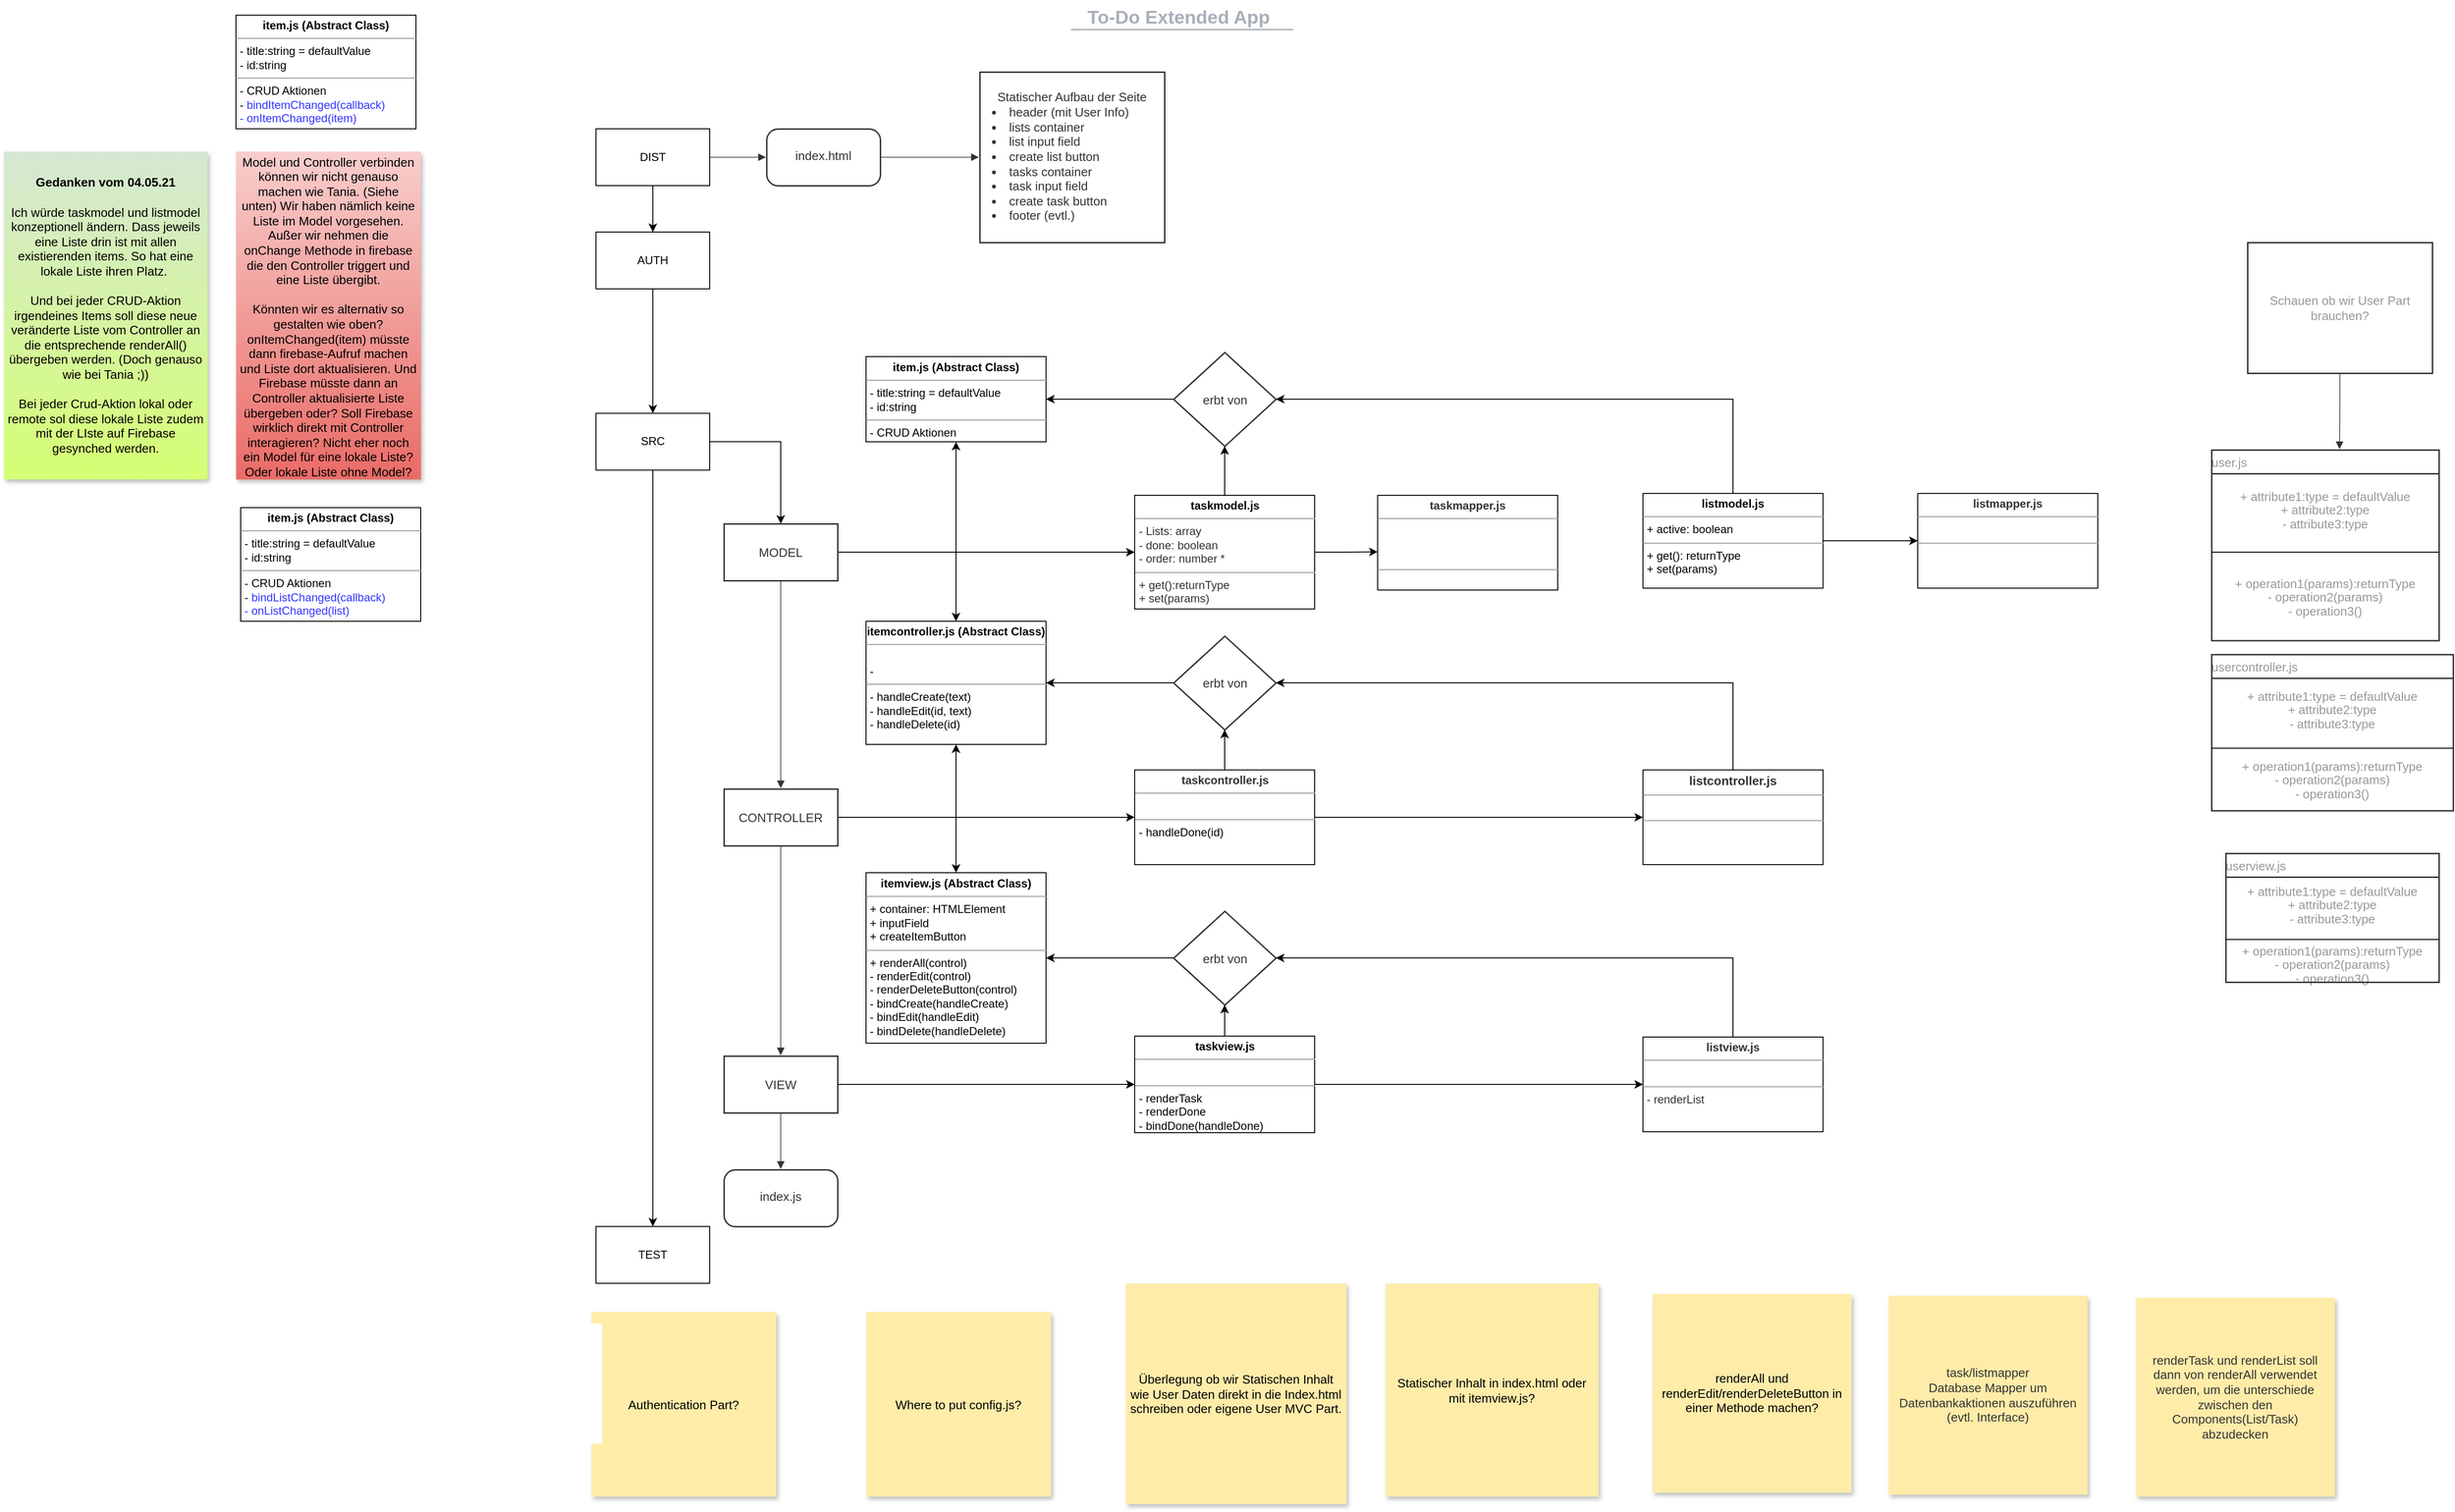 <mxfile version="14.6.9" type="github">
  <diagram id="eOCSV4TAboX4JURnP9C4" name="Seite-1">
    <mxGraphModel dx="1944" dy="1063" grid="1" gridSize="10" guides="1" tooltips="1" connect="1" arrows="1" fold="1" page="1" pageScale="1" pageWidth="827" pageHeight="1169" math="0" shadow="0">
      <root>
        <mxCell id="0" />
        <mxCell id="1" parent="0" />
        <mxCell id="hnSfwi1Ho9SDqRFrZ4Va-5" value="" style="group;dropTarget=0;" parent="1" vertex="1">
          <mxGeometry x="340" y="15" width="640" height="45" as="geometry" />
        </mxCell>
        <UserObject label="To-Do Extended App" lucidchartObjectId="U7PNEHNEvIEY" id="hnSfwi1Ho9SDqRFrZ4Va-6">
          <mxCell style="points=[[0.688,0.967,0]];html=1;overflow=block;blockSpacing=1;whiteSpace=wrap;;whiteSpace=wrap;fontSize=19.7;fontColor=#a9afb8;fontStyle=1;align=center;spacingLeft=7;spacingRight=7;spacingTop=2;spacing=3;strokeOpacity=0;fillOpacity=0;rounded=1;absoluteArcSize=1;arcSize=12;fillColor=#ffffff;strokeWidth=1.5;" parent="hnSfwi1Ho9SDqRFrZ4Va-5" vertex="1">
            <mxGeometry width="640" height="31" as="geometry" />
          </mxCell>
        </UserObject>
        <UserObject label="" placeholders="1" lucidchartObjectId="U7PNwYMRwzRe" id="hnSfwi1Ho9SDqRFrZ4Va-7">
          <mxCell style="html=1;overflow=block;blockSpacing=1;whiteSpace=wrap;;whiteSpace=wrap;fontSize=11.5;fontColor=#a9afb8;align=center;spacingLeft=7;spacingRight=7;spacingTop=2;spacing=3;strokeOpacity=0;fillOpacity=0;rounded=1;absoluteArcSize=1;arcSize=12;fillColor=#ffffff;strokeWidth=1.5;" parent="hnSfwi1Ho9SDqRFrZ4Va-5" vertex="1">
            <mxGeometry y="31" width="640" height="14" as="geometry" />
          </mxCell>
        </UserObject>
        <UserObject label="" lucidchartObjectId="U7PNrnxMDtur" id="hnSfwi1Ho9SDqRFrZ4Va-8">
          <mxCell style="html=1;jettySize=18;whiteSpace=wrap;fontSize=13;fontFamily=Helvetica;strokeColor=#a9afb8;strokeOpacity=100;strokeWidth=1.5;rounded=0;startArrow=none;;endArrow=none;;entryX=0.688;entryY=0.967;entryPerimeter=0;" parent="hnSfwi1Ho9SDqRFrZ4Va-5" target="hnSfwi1Ho9SDqRFrZ4Va-6" edge="1">
            <mxGeometry width="100" height="100" relative="1" as="geometry">
              <Array as="points" />
              <mxPoint x="206" y="30" as="sourcePoint" />
            </mxGeometry>
          </mxCell>
        </UserObject>
        <mxCell id="fGt8f_qGY14LkmYrRQs4-35" style="edgeStyle=orthogonalEdgeStyle;rounded=0;sketch=0;orthogonalLoop=1;jettySize=auto;html=1;shadow=0;entryX=0;entryY=0.5;entryDx=0;entryDy=0;" parent="1" source="hnSfwi1Ho9SDqRFrZ4Va-10" target="fGt8f_qGY14LkmYrRQs4-40" edge="1">
          <mxGeometry relative="1" as="geometry">
            <mxPoint x="596" y="597" as="targetPoint" />
          </mxGeometry>
        </mxCell>
        <UserObject label="MODEL" lucidchartObjectId="c~ftY6l.iCiz" id="hnSfwi1Ho9SDqRFrZ4Va-10">
          <mxCell style="html=1;overflow=block;blockSpacing=1;whiteSpace=wrap;;whiteSpace=wrap;fontSize=13;fontColor=#333333;align=center;spacing=3.8;strokeColor=#333333;strokeOpacity=100;fillOpacity=100;fillColor=#ffffff;strokeWidth=1.5;" parent="1" vertex="1">
            <mxGeometry x="180" y="567" width="120" height="60" as="geometry" />
          </mxCell>
        </UserObject>
        <UserObject label="" lucidchartObjectId="Z~ftl3bWn_XZ" id="hnSfwi1Ho9SDqRFrZ4Va-12">
          <mxCell style="html=1;jettySize=18;whiteSpace=wrap;fontSize=13;strokeColor=#333333;strokeOpacity=100;strokeWidth=0.8;rounded=1;arcSize=24;edgeStyle=orthogonalEdgeStyle;startArrow=none;;endArrow=block;endFill=1;;exitX=0.5;exitY=1.013;exitPerimeter=0;entryX=0.5;entryY=-0.012;entryPerimeter=0;" parent="1" source="hnSfwi1Ho9SDqRFrZ4Va-10" target="hnSfwi1Ho9SDqRFrZ4Va-13" edge="1">
            <mxGeometry width="100" height="100" relative="1" as="geometry">
              <Array as="points" />
            </mxGeometry>
          </mxCell>
        </UserObject>
        <mxCell id="fGt8f_qGY14LkmYrRQs4-16" style="edgeStyle=orthogonalEdgeStyle;rounded=0;sketch=0;orthogonalLoop=1;jettySize=auto;html=1;exitX=1;exitY=0.5;exitDx=0;exitDy=0;shadow=0;entryX=0;entryY=0.5;entryDx=0;entryDy=0;" parent="1" source="hnSfwi1Ho9SDqRFrZ4Va-13" target="wDRCrtRSsD-gu7L2LAHD-1" edge="1">
          <mxGeometry relative="1" as="geometry">
            <mxPoint x="600" y="869" as="targetPoint" />
            <Array as="points" />
          </mxGeometry>
        </mxCell>
        <UserObject label="CONTROLLER" lucidchartObjectId="2~ft0K8MMD~K" id="hnSfwi1Ho9SDqRFrZ4Va-13">
          <mxCell style="html=1;overflow=block;blockSpacing=1;whiteSpace=wrap;;whiteSpace=wrap;fontSize=13;fontColor=#333333;align=center;spacing=3.8;strokeColor=#333333;strokeOpacity=100;fillOpacity=100;fillColor=#ffffff;strokeWidth=1.5;" parent="1" vertex="1">
            <mxGeometry x="180" y="846.96" width="120" height="60" as="geometry" />
          </mxCell>
        </UserObject>
        <UserObject label="" lucidchartObjectId="8~ftyOhcbgiU" id="hnSfwi1Ho9SDqRFrZ4Va-14">
          <mxCell style="html=1;jettySize=18;whiteSpace=wrap;fontSize=13;strokeColor=#333333;strokeOpacity=100;strokeWidth=0.8;rounded=1;arcSize=24;edgeStyle=orthogonalEdgeStyle;startArrow=none;;endArrow=block;endFill=1;;exitX=0.5;exitY=1.013;exitPerimeter=0;entryX=0.5;entryY=-0.012;entryPerimeter=0;" parent="1" source="hnSfwi1Ho9SDqRFrZ4Va-13" target="hnSfwi1Ho9SDqRFrZ4Va-15" edge="1">
            <mxGeometry width="100" height="100" relative="1" as="geometry">
              <Array as="points" />
            </mxGeometry>
          </mxCell>
        </UserObject>
        <mxCell id="fGt8f_qGY14LkmYrRQs4-25" style="edgeStyle=orthogonalEdgeStyle;rounded=0;sketch=0;orthogonalLoop=1;jettySize=auto;html=1;shadow=0;" parent="1" source="hnSfwi1Ho9SDqRFrZ4Va-15" target="fGt8f_qGY14LkmYrRQs4-14" edge="1">
          <mxGeometry relative="1" as="geometry" />
        </mxCell>
        <UserObject label="VIEW" lucidchartObjectId="_~ftyiLubZ3a" id="hnSfwi1Ho9SDqRFrZ4Va-15">
          <mxCell style="html=1;overflow=block;blockSpacing=1;whiteSpace=wrap;;whiteSpace=wrap;fontSize=13;fontColor=#333333;align=center;spacing=3.8;strokeColor=#333333;strokeOpacity=100;fillOpacity=100;fillColor=#ffffff;strokeWidth=1.5;" parent="1" vertex="1">
            <mxGeometry x="180" y="1129" width="120" height="60" as="geometry" />
          </mxCell>
        </UserObject>
        <mxCell id="hnSfwi1Ho9SDqRFrZ4Va-25" value="&lt;div style=&quot;display: flex; justify-content: center; text-align: center; align-items: baseline; font-size: 0; line-height: 1.25;margin-top: -2px;&quot;&gt;&lt;span&gt;&lt;span style=&quot;font-size:13px;color:#333333;&quot;&gt;index.js&lt;/span&gt;&lt;/span&gt;&lt;/div&gt;" style="rounded=1;arcSize=20;whiteSpace=wrap;overflow=block;blockSpacing=1;html=1;fontSize=13;spacing=0;strokeColor=#333333;strokeOpacity=100;fillOpacity=100;fillColor=#ffffff;strokeWidth=1.5;" parent="1" vertex="1">
          <mxGeometry x="180" y="1249" width="120" height="60" as="geometry" />
        </mxCell>
        <UserObject label="" lucidchartObjectId="K2RtI70EVKOM" id="hnSfwi1Ho9SDqRFrZ4Va-26">
          <mxCell style="html=1;jettySize=18;whiteSpace=wrap;fontSize=13;strokeColor=#333333;strokeOpacity=100;strokeWidth=0.8;rounded=1;arcSize=24;edgeStyle=orthogonalEdgeStyle;startArrow=block;startFill=1;;endArrow=none;;exitX=0.5;exitY=-0.012;exitPerimeter=0;entryX=0.5;entryY=1.013;entryPerimeter=0;" parent="1" source="hnSfwi1Ho9SDqRFrZ4Va-25" target="hnSfwi1Ho9SDqRFrZ4Va-15" edge="1">
            <mxGeometry width="100" height="100" relative="1" as="geometry">
              <Array as="points" />
            </mxGeometry>
          </mxCell>
        </UserObject>
        <mxCell id="hnSfwi1Ho9SDqRFrZ4Va-32" value="user.js" style="html=1;overflow=block;blockSpacing=1;whiteSpace=wrap;swimlane;childLayout=stackLayout;horizontal=1;horizontalStack=0;resizeParent=1;resizeParentMax=0;resizeLast=0;collapsible=0;fontStyle=0;marginBottom=0;swimlaneFillColor=#ffffff;startSize=25;whiteSpace=wrap;fontSize=13;fontColor=#333333;align=center;whiteSpace=wrap;align=left;spacing=0;strokeColor=#333333;strokeOpacity=100;fillOpacity=100;fillColor=#ffffff;strokeWidth=1.5;shadow=0;sketch=0;textOpacity=50;" parent="1" vertex="1">
          <mxGeometry x="1750" y="489" width="240" height="201.25" as="geometry" />
        </mxCell>
        <mxCell id="hnSfwi1Ho9SDqRFrZ4Va-33" value="&lt;div style=&quot;display: flex; justify-content: center; text-align: center; align-items: baseline; font-size: 0; line-height: 1.25;margin-top: -2px;&quot;&gt;&lt;span&gt;&lt;span style=&quot;font-size:13px;color:#333333;&quot;&gt;+ attribute1:type = defaultValue&#xa;&lt;/span&gt;&lt;/span&gt;&lt;/div&gt;&lt;div style=&quot;display: flex; justify-content: center; text-align: center; align-items: baseline; font-size: 0; line-height: 1.25;margin-top: -2px;&quot;&gt;&lt;span&gt;&lt;span style=&quot;font-size:13px;color:#333333;&quot;&gt;+ attribute2:type&#xa;&lt;/span&gt;&lt;/span&gt;&lt;/div&gt;&lt;div style=&quot;display: flex; justify-content: center; text-align: center; align-items: baseline; font-size: 0; line-height: 1.25;margin-top: -2px;&quot;&gt;&lt;span&gt;&lt;span style=&quot;font-size:13px;color:#333333;&quot;&gt;- attribute3:type&lt;/span&gt;&lt;/span&gt;&lt;/div&gt;" style="part=1;html=1;whiteSpace=wrap;resizeHeight=0;strokeColor=none;fillColor=none;align=left;verticalAlign=middle;spacingLeft=4;spacingRight=4;overflow=hidden;rotatable=0;points=[[0,0.5],[1,0.5]];portConstraint=eastwest;swimlaneFillColor=#ffffff;strokeOpacity=100;fillOpacity=100;whiteSpace=wrap;fontSize=13;fontColor=#333333;align=center;shadow=0;sketch=0;textOpacity=50;" parent="hnSfwi1Ho9SDqRFrZ4Va-32" vertex="1">
          <mxGeometry y="25" width="240" height="79" as="geometry" />
        </mxCell>
        <mxCell id="hnSfwi1Ho9SDqRFrZ4Va-34" value="" style="line;strokeWidth=1;fillColor=none;align=left;verticalAlign=middle;spacingTop=-1;spacingLeft=3;spacingRight=3;rotatable=0;labelPosition=right;points=[];portConstraint=eastwest;fillOpacity=100;strokeOpacity=100;shadow=0;sketch=0;textOpacity=50;" parent="hnSfwi1Ho9SDqRFrZ4Va-32" vertex="1">
          <mxGeometry y="104" width="240" height="8" as="geometry" />
        </mxCell>
        <mxCell id="hnSfwi1Ho9SDqRFrZ4Va-35" value="&lt;div style=&quot;display: flex; justify-content: center; text-align: center; align-items: baseline; font-size: 0; line-height: 1.25;margin-top: -2px;&quot;&gt;&lt;span&gt;&lt;span style=&quot;font-size:13px;color:#333333;&quot;&gt;+ operation1(params):returnType&#xa;&lt;/span&gt;&lt;/span&gt;&lt;/div&gt;&lt;div style=&quot;display: flex; justify-content: center; text-align: center; align-items: baseline; font-size: 0; line-height: 1.25;margin-top: -2px;&quot;&gt;&lt;span&gt;&lt;span style=&quot;font-size:13px;color:#333333;&quot;&gt;- operation2(params)&#xa;&lt;/span&gt;&lt;/span&gt;&lt;/div&gt;&lt;div style=&quot;display: flex; justify-content: center; text-align: center; align-items: baseline; font-size: 0; line-height: 1.25;margin-top: -2px;&quot;&gt;&lt;span&gt;&lt;span style=&quot;font-size:13px;color:#333333;&quot;&gt;- operation3()&lt;/span&gt;&lt;/span&gt;&lt;/div&gt;" style="part=1;html=1;whiteSpace=wrap;resizeHeight=0;strokeColor=none;fillColor=none;align=left;verticalAlign=middle;spacingLeft=4;spacingRight=4;overflow=hidden;rotatable=0;points=[[0,0.5],[1,0.5]];portConstraint=eastwest;swimlaneFillColor=#ffffff;strokeOpacity=100;fillOpacity=100;whiteSpace=wrap;overflow=block;blockSpacing=1;html=1;fontSize=13;shadow=0;sketch=0;textOpacity=50;" parent="hnSfwi1Ho9SDqRFrZ4Va-32" vertex="1">
          <mxGeometry y="112" width="240" height="89.25" as="geometry" />
        </mxCell>
        <mxCell id="c57WbjZJF1XwjpGA7Uo2-19" style="edgeStyle=orthogonalEdgeStyle;rounded=0;orthogonalLoop=1;jettySize=auto;html=1;exitX=0;exitY=0.5;exitDx=0;exitDy=0;entryX=1;entryY=0.5;entryDx=0;entryDy=0;" parent="1" source="hnSfwi1Ho9SDqRFrZ4Va-40" target="c57WbjZJF1XwjpGA7Uo2-17" edge="1">
          <mxGeometry relative="1" as="geometry" />
        </mxCell>
        <UserObject label="erbt von" lucidchartObjectId="s5lulmFAvcZQ" id="hnSfwi1Ho9SDqRFrZ4Va-40">
          <mxCell style="html=1;overflow=block;blockSpacing=1;whiteSpace=wrap;shape=rhombus;whiteSpace=wrap;fontSize=13;fontColor=#333333;align=center;spacing=3.8;strokeColor=#333333;strokeOpacity=100;fillOpacity=100;fillColor=#ffffff;strokeWidth=1.5;" parent="1" vertex="1">
            <mxGeometry x="654.5" y="386" width="108" height="99" as="geometry" />
          </mxCell>
        </UserObject>
        <mxCell id="hnSfwi1Ho9SDqRFrZ4Va-51" value="userview.js" style="html=1;overflow=block;blockSpacing=1;whiteSpace=wrap;swimlane;childLayout=stackLayout;horizontal=1;horizontalStack=0;resizeParent=1;resizeParentMax=0;resizeLast=0;collapsible=0;fontStyle=0;marginBottom=0;swimlaneFillColor=#ffffff;startSize=25;whiteSpace=wrap;fontSize=13;fontColor=#333333;align=center;whiteSpace=wrap;align=left;spacing=0;strokeColor=#333333;strokeOpacity=100;fillOpacity=100;fillColor=#ffffff;strokeWidth=1.5;shadow=0;sketch=0;textOpacity=50;" parent="1" vertex="1">
          <mxGeometry x="1765" y="915" width="225" height="136" as="geometry" />
        </mxCell>
        <mxCell id="hnSfwi1Ho9SDqRFrZ4Va-52" value="&lt;div style=&quot;display: flex; justify-content: center; text-align: center; align-items: baseline; font-size: 0; line-height: 1.25;margin-top: -2px;&quot;&gt;&lt;span&gt;&lt;span style=&quot;font-size:13px;color:#333333;&quot;&gt;+ attribute1:type = defaultValue&#xa;&lt;/span&gt;&lt;/span&gt;&lt;/div&gt;&lt;div style=&quot;display: flex; justify-content: center; text-align: center; align-items: baseline; font-size: 0; line-height: 1.25;margin-top: -2px;&quot;&gt;&lt;span&gt;&lt;span style=&quot;font-size:13px;color:#333333;&quot;&gt;+ attribute2:type&#xa;&lt;/span&gt;&lt;/span&gt;&lt;/div&gt;&lt;div style=&quot;display: flex; justify-content: center; text-align: center; align-items: baseline; font-size: 0; line-height: 1.25;margin-top: -2px;&quot;&gt;&lt;span&gt;&lt;span style=&quot;font-size:13px;color:#333333;&quot;&gt;- attribute3:type&lt;/span&gt;&lt;/span&gt;&lt;/div&gt;" style="part=1;html=1;whiteSpace=wrap;resizeHeight=0;strokeColor=none;fillColor=none;align=left;verticalAlign=middle;spacingLeft=4;spacingRight=4;overflow=hidden;rotatable=0;points=[[0,0.5],[1,0.5]];portConstraint=eastwest;swimlaneFillColor=#ffffff;strokeOpacity=100;fillOpacity=100;whiteSpace=wrap;fontSize=13;fontColor=#333333;align=center;shadow=0;sketch=0;textOpacity=50;" parent="hnSfwi1Ho9SDqRFrZ4Va-51" vertex="1">
          <mxGeometry y="25" width="225" height="62" as="geometry" />
        </mxCell>
        <mxCell id="hnSfwi1Ho9SDqRFrZ4Va-53" value="" style="line;strokeWidth=1;fillColor=none;align=left;verticalAlign=middle;spacingTop=-1;spacingLeft=3;spacingRight=3;rotatable=0;labelPosition=right;points=[];portConstraint=eastwest;fillOpacity=100;strokeOpacity=100;shadow=0;sketch=0;textOpacity=50;" parent="hnSfwi1Ho9SDqRFrZ4Va-51" vertex="1">
          <mxGeometry y="87" width="225" height="8" as="geometry" />
        </mxCell>
        <mxCell id="hnSfwi1Ho9SDqRFrZ4Va-54" value="&lt;div style=&quot;display: flex; justify-content: center; text-align: center; align-items: baseline; font-size: 0; line-height: 1.25;margin-top: -2px;&quot;&gt;&lt;span&gt;&lt;span style=&quot;font-size:13px;color:#333333;&quot;&gt;+ operation1(params):returnType&#xa;&lt;/span&gt;&lt;/span&gt;&lt;/div&gt;&lt;div style=&quot;display: flex; justify-content: center; text-align: center; align-items: baseline; font-size: 0; line-height: 1.25;margin-top: -2px;&quot;&gt;&lt;span&gt;&lt;span style=&quot;font-size:13px;color:#333333;&quot;&gt;- operation2(params)&#xa;&lt;/span&gt;&lt;/span&gt;&lt;/div&gt;&lt;div style=&quot;display: flex; justify-content: center; text-align: center; align-items: baseline; font-size: 0; line-height: 1.25;margin-top: -2px;&quot;&gt;&lt;span&gt;&lt;span style=&quot;font-size:13px;color:#333333;&quot;&gt;- operation3()&lt;/span&gt;&lt;/span&gt;&lt;/div&gt;" style="part=1;html=1;whiteSpace=wrap;resizeHeight=0;strokeColor=none;fillColor=none;align=left;verticalAlign=middle;spacingLeft=4;spacingRight=4;overflow=hidden;rotatable=0;points=[[0,0.5],[1,0.5]];portConstraint=eastwest;swimlaneFillColor=#ffffff;strokeOpacity=100;fillOpacity=100;whiteSpace=wrap;overflow=block;blockSpacing=1;html=1;fontSize=13;shadow=0;sketch=0;textOpacity=50;" parent="hnSfwi1Ho9SDqRFrZ4Va-51" vertex="1">
          <mxGeometry y="95" width="225" height="41" as="geometry" />
        </mxCell>
        <UserObject label="Authentication Part?" lucidchartObjectId="DZRtS0Nv-I5Q" id="hnSfwi1Ho9SDqRFrZ4Va-55">
          <mxCell style="html=1;overflow=block;blockSpacing=1;whiteSpace=wrap;shadow=1;whiteSpace=wrap;fontSize=13;spacing=3.8;strokeColor=none;fillColor=#FFECA9;strokeWidth=0;" parent="1" vertex="1">
            <mxGeometry x="40" y="1399" width="195" height="195" as="geometry" />
          </mxCell>
        </UserObject>
        <UserObject label="Where to put config.js?" lucidchartObjectId="-0jusw2t4aRP" id="hnSfwi1Ho9SDqRFrZ4Va-56">
          <mxCell style="html=1;overflow=block;blockSpacing=1;whiteSpace=wrap;shadow=1;whiteSpace=wrap;fontSize=13;spacing=3.8;strokeColor=none;fillColor=#FFECA9;strokeWidth=0;" parent="1" vertex="1">
            <mxGeometry x="330" y="1399" width="195" height="195" as="geometry" />
          </mxCell>
        </UserObject>
        <mxCell id="hnSfwi1Ho9SDqRFrZ4Va-65" value="usercontroller.js" style="html=1;overflow=block;blockSpacing=1;whiteSpace=wrap;swimlane;childLayout=stackLayout;horizontal=1;horizontalStack=0;resizeParent=1;resizeParentMax=0;resizeLast=0;collapsible=0;fontStyle=0;marginBottom=0;swimlaneFillColor=#ffffff;startSize=25;whiteSpace=wrap;fontSize=13;fontColor=#333333;align=center;whiteSpace=wrap;align=left;spacing=0;strokeColor=#333333;strokeOpacity=100;fillOpacity=100;fillColor=#ffffff;strokeWidth=1.5;shadow=0;sketch=0;textOpacity=50;" parent="1" vertex="1">
          <mxGeometry x="1750" y="705" width="255" height="164.923" as="geometry" />
        </mxCell>
        <mxCell id="hnSfwi1Ho9SDqRFrZ4Va-66" value="&lt;div style=&quot;display: flex; justify-content: center; text-align: center; align-items: baseline; font-size: 0; line-height: 1.25;margin-top: -2px;&quot;&gt;&lt;span&gt;&lt;span style=&quot;font-size:13px;color:#333333;&quot;&gt;+ attribute1:type = defaultValue&#xa;&lt;/span&gt;&lt;/span&gt;&lt;/div&gt;&lt;div style=&quot;display: flex; justify-content: center; text-align: center; align-items: baseline; font-size: 0; line-height: 1.25;margin-top: -2px;&quot;&gt;&lt;span&gt;&lt;span style=&quot;font-size:13px;color:#333333;&quot;&gt;+ attribute2:type&#xa;&lt;/span&gt;&lt;/span&gt;&lt;/div&gt;&lt;div style=&quot;display: flex; justify-content: center; text-align: center; align-items: baseline; font-size: 0; line-height: 1.25;margin-top: -2px;&quot;&gt;&lt;span&gt;&lt;span style=&quot;font-size:13px;color:#333333;&quot;&gt;- attribute3:type&lt;/span&gt;&lt;/span&gt;&lt;/div&gt;" style="part=1;html=1;whiteSpace=wrap;resizeHeight=0;strokeColor=none;fillColor=none;align=left;verticalAlign=middle;spacingLeft=4;spacingRight=4;overflow=hidden;rotatable=0;points=[[0,0.5],[1,0.5]];portConstraint=eastwest;swimlaneFillColor=#ffffff;strokeOpacity=100;fillOpacity=100;whiteSpace=wrap;fontSize=13;fontColor=#333333;align=center;shadow=0;sketch=0;textOpacity=50;" parent="hnSfwi1Ho9SDqRFrZ4Va-65" vertex="1">
          <mxGeometry y="25" width="255" height="70" as="geometry" />
        </mxCell>
        <mxCell id="hnSfwi1Ho9SDqRFrZ4Va-67" value="" style="line;strokeWidth=1;fillColor=none;align=left;verticalAlign=middle;spacingTop=-1;spacingLeft=3;spacingRight=3;rotatable=0;labelPosition=right;points=[];portConstraint=eastwest;fillOpacity=100;strokeOpacity=100;shadow=0;sketch=0;textOpacity=50;" parent="hnSfwi1Ho9SDqRFrZ4Va-65" vertex="1">
          <mxGeometry y="95" width="255" height="8" as="geometry" />
        </mxCell>
        <mxCell id="hnSfwi1Ho9SDqRFrZ4Va-68" value="&lt;div style=&quot;display: flex; justify-content: center; text-align: center; align-items: baseline; font-size: 0; line-height: 1.25;margin-top: -2px;&quot;&gt;&lt;span&gt;&lt;span style=&quot;font-size:13px;color:#333333;&quot;&gt;+ operation1(params):returnType&#xa;&lt;/span&gt;&lt;/span&gt;&lt;/div&gt;&lt;div style=&quot;display: flex; justify-content: center; text-align: center; align-items: baseline; font-size: 0; line-height: 1.25;margin-top: -2px;&quot;&gt;&lt;span&gt;&lt;span style=&quot;font-size:13px;color:#333333;&quot;&gt;- operation2(params)&#xa;&lt;/span&gt;&lt;/span&gt;&lt;/div&gt;&lt;div style=&quot;display: flex; justify-content: center; text-align: center; align-items: baseline; font-size: 0; line-height: 1.25;margin-top: -2px;&quot;&gt;&lt;span&gt;&lt;span style=&quot;font-size:13px;color:#333333;&quot;&gt;- operation3()&lt;/span&gt;&lt;/span&gt;&lt;/div&gt;" style="part=1;html=1;whiteSpace=wrap;resizeHeight=0;strokeColor=none;fillColor=none;align=left;verticalAlign=middle;spacingLeft=4;spacingRight=4;overflow=hidden;rotatable=0;points=[[0,0.5],[1,0.5]];portConstraint=eastwest;swimlaneFillColor=#ffffff;strokeOpacity=100;fillOpacity=100;whiteSpace=wrap;overflow=block;blockSpacing=1;html=1;fontSize=13;shadow=0;sketch=0;textOpacity=50;" parent="hnSfwi1Ho9SDqRFrZ4Va-65" vertex="1">
          <mxGeometry y="103" width="255" height="61.923" as="geometry" />
        </mxCell>
        <UserObject label="Schauen ob wir User Part brauchen?" lucidchartObjectId="F1mupC6SSIpY" id="hnSfwi1Ho9SDqRFrZ4Va-77">
          <mxCell style="html=1;overflow=block;blockSpacing=1;whiteSpace=wrap;;whiteSpace=wrap;fontSize=13;fontColor=#333333;align=center;spacing=3.8;strokeColor=#333333;strokeOpacity=100;fillOpacity=100;fillColor=#ffffff;strokeWidth=1.5;shadow=0;sketch=0;textOpacity=50;" parent="1" vertex="1">
            <mxGeometry x="1788" y="270" width="195" height="138" as="geometry" />
          </mxCell>
        </UserObject>
        <UserObject label="" lucidchartObjectId="X1mubesnK8zv" id="hnSfwi1Ho9SDqRFrZ4Va-78">
          <mxCell style="html=1;jettySize=18;whiteSpace=wrap;fontSize=13;strokeColor=#333333;strokeOpacity=100;strokeWidth=0.8;rounded=1;arcSize=24;edgeStyle=orthogonalEdgeStyle;startArrow=none;;endArrow=block;endFill=1;;exitX=0.5;exitY=1.005;exitPerimeter=0;entryX=0.563;entryY=-0.004;entryPerimeter=0;fillOpacity=100;shadow=0;sketch=0;textOpacity=50;" parent="1" source="hnSfwi1Ho9SDqRFrZ4Va-77" target="hnSfwi1Ho9SDqRFrZ4Va-32" edge="1">
            <mxGeometry width="100" height="100" relative="1" as="geometry">
              <Array as="points" />
            </mxGeometry>
          </mxCell>
        </UserObject>
        <UserObject label="Überlegung ob wir Statischen Inhalt wie User Daten direkt in die Index.html schreiben oder eigene User MVC Part." lucidchartObjectId="y2muuLLlZN~S" id="hnSfwi1Ho9SDqRFrZ4Va-79">
          <mxCell style="html=1;overflow=block;blockSpacing=1;whiteSpace=wrap;shadow=1;whiteSpace=wrap;fontSize=13;spacing=3.8;strokeColor=none;fillColor=#FFECA9;strokeWidth=0;" parent="1" vertex="1">
            <mxGeometry x="604" y="1369" width="233" height="233" as="geometry" />
          </mxCell>
        </UserObject>
        <UserObject label="Statischer Inhalt in index.html oder mit itemview.js?" lucidchartObjectId="C.nuCZqoHkrY" id="hnSfwi1Ho9SDqRFrZ4Va-84">
          <mxCell style="html=1;overflow=block;blockSpacing=1;whiteSpace=wrap;shadow=1;whiteSpace=wrap;fontSize=13;spacing=3.8;strokeColor=none;fillColor=#FFECA9;strokeWidth=0;" parent="1" vertex="1">
            <mxGeometry x="878" y="1369" width="225" height="225" as="geometry" />
          </mxCell>
        </UserObject>
        <mxCell id="hnSfwi1Ho9SDqRFrZ4Va-87" value="&lt;div style=&quot;display: flex; justify-content: center; text-align: center; align-items: baseline; font-size: 0; line-height: 1.25;margin-top: -2px;&quot;&gt;&lt;span&gt;&lt;span style=&quot;font-size:13px;color:#333333;&quot;&gt;index.html&lt;/span&gt;&lt;/span&gt;&lt;/div&gt;" style="rounded=1;arcSize=20;whiteSpace=wrap;overflow=block;blockSpacing=1;html=1;fontSize=13;spacing=0;strokeColor=#333333;strokeOpacity=100;fillOpacity=100;fillColor=#ffffff;strokeWidth=1.5;" parent="1" vertex="1">
          <mxGeometry x="225" y="150" width="120" height="60" as="geometry" />
        </mxCell>
        <UserObject label="" lucidchartObjectId="Kbou1G4ICNrE" id="hnSfwi1Ho9SDqRFrZ4Va-88">
          <mxCell style="html=1;jettySize=18;whiteSpace=wrap;fontSize=13;strokeColor=#333333;strokeOpacity=100;strokeWidth=0.8;rounded=1;arcSize=24;edgeStyle=orthogonalEdgeStyle;startArrow=block;startFill=1;;endArrow=none;;exitX=-0.006;exitY=0.5;exitPerimeter=0;" parent="1" source="hnSfwi1Ho9SDqRFrZ4Va-87" edge="1">
            <mxGeometry width="100" height="100" relative="1" as="geometry">
              <Array as="points" />
              <mxPoint x="160" y="180" as="targetPoint" />
            </mxGeometry>
          </mxCell>
        </UserObject>
        <UserObject label="&lt;div style=&quot;display: flex; justify-content: center; text-align: center; align-items: baseline; font-size: 0; line-height: 1.25;margin-top: -2px;&quot;&gt;&lt;span&gt;&lt;span style=&quot;font-size:13px;color:#333333;&quot;&gt;Statischer Aufbau der Seite&#xa;&lt;/span&gt;&lt;/span&gt;&lt;/div&gt;&lt;ul style=&quot;margin: 0px; padding-left: 10px;list-style-position: inside; list-style-type:disc&quot;&gt;&lt;li style=&quot;text-align:left;color:#333333;&quot;&gt;&lt;span style=&quot;margin-left: 0px;margin-top: -2px;&quot;&gt;&lt;span style=&quot;font-size:13px;color:#333333;&quot;&gt;header (mit User Info)&lt;/span&gt;&lt;/span&gt;&lt;/li&gt;&lt;li style=&quot;text-align:left;color:#333333;&quot;&gt;&lt;span style=&quot;margin-left: 0px;margin-top: -2px;&quot;&gt;&lt;span style=&quot;font-size:13px;color:#333333;&quot;&gt;lists container&lt;/span&gt;&lt;/span&gt;&lt;/li&gt;&lt;li style=&quot;text-align:left;color:#333333;&quot;&gt;&lt;span style=&quot;margin-left: 0px;margin-top: -2px;&quot;&gt;&lt;span style=&quot;font-size:13px;color:#333333;&quot;&gt;list input field&lt;/span&gt;&lt;/span&gt;&lt;/li&gt;&lt;li style=&quot;text-align:left;color:#333333;&quot;&gt;&lt;span style=&quot;margin-left: 0px;margin-top: -2px;&quot;&gt;&lt;span style=&quot;font-size:13px;color:#333333;&quot;&gt;create list button&lt;/span&gt;&lt;/span&gt;&lt;/li&gt;&lt;li style=&quot;text-align:left;color:#333333;&quot;&gt;&lt;span style=&quot;margin-left: 0px;margin-top: -2px;&quot;&gt;&lt;span style=&quot;font-size:13px;color:#333333;&quot;&gt;tasks container&lt;/span&gt;&lt;/span&gt;&lt;/li&gt;&lt;li style=&quot;text-align:left;color:#333333;&quot;&gt;&lt;span style=&quot;margin-left: 0px;margin-top: -2px;&quot;&gt;&lt;span style=&quot;font-size:13px;color:#333333;&quot;&gt;task input field&lt;/span&gt;&lt;/span&gt;&lt;/li&gt;&lt;li style=&quot;text-align:left;color:#333333;&quot;&gt;&lt;span style=&quot;margin-left: 0px;margin-top: -2px;&quot;&gt;&lt;span style=&quot;font-size:13px;color:#333333;&quot;&gt;create task button&lt;/span&gt;&lt;/span&gt;&lt;/li&gt;&lt;li style=&quot;text-align:left;color:#333333;&quot;&gt;&lt;span style=&quot;margin-left: 0px;margin-top: -2px;&quot;&gt;&lt;span style=&quot;font-size:13px;color:#333333;&quot;&gt;footer (evtl.)&lt;/span&gt;&lt;/span&gt;&lt;/li&gt;&lt;/ul&gt;" lucidchartObjectId="ncoul36mbPxT" id="hnSfwi1Ho9SDqRFrZ4Va-89">
          <mxCell style="html=1;overflow=block;blockSpacing=1;whiteSpace=wrap;;whiteSpace=wrap;fontSize=13;spacing=3.8;strokeColor=#333333;strokeOpacity=100;fillOpacity=100;fillColor=#ffffff;strokeWidth=1.5;" parent="1" vertex="1">
            <mxGeometry x="450" y="90" width="195" height="180" as="geometry" />
          </mxCell>
        </UserObject>
        <UserObject label="" lucidchartObjectId="~ioujaFyrzyg" id="hnSfwi1Ho9SDqRFrZ4Va-90">
          <mxCell style="html=1;jettySize=18;whiteSpace=wrap;fontSize=13;strokeColor=#333333;strokeOpacity=100;strokeWidth=0.8;rounded=1;arcSize=24;edgeStyle=orthogonalEdgeStyle;startArrow=none;;endArrow=block;endFill=1;;exitX=1.006;exitY=0.5;exitPerimeter=0;" parent="1" source="hnSfwi1Ho9SDqRFrZ4Va-87" edge="1">
            <mxGeometry width="100" height="100" relative="1" as="geometry">
              <Array as="points">
                <mxPoint x="449" y="180" />
              </Array>
              <mxPoint x="449" y="180" as="targetPoint" />
            </mxGeometry>
          </mxCell>
        </UserObject>
        <UserObject label="erbt von" lucidchartObjectId="akouGLOBMePN" id="hnSfwi1Ho9SDqRFrZ4Va-92">
          <mxCell style="html=1;overflow=block;blockSpacing=1;whiteSpace=wrap;shape=rhombus;whiteSpace=wrap;fontSize=13;fontColor=#333333;align=center;spacing=3.8;strokeColor=#333333;strokeOpacity=100;fillOpacity=100;fillColor=#ffffff;strokeWidth=1.5;" parent="1" vertex="1">
            <mxGeometry x="654.5" y="976" width="108" height="99" as="geometry" />
          </mxCell>
        </UserObject>
        <mxCell id="c57WbjZJF1XwjpGA7Uo2-1" value="DIST" style="rounded=0;whiteSpace=wrap;html=1;" parent="1" vertex="1">
          <mxGeometry x="45" y="150" width="120" height="60" as="geometry" />
        </mxCell>
        <mxCell id="c57WbjZJF1XwjpGA7Uo2-9" value="" style="edgeStyle=orthogonalEdgeStyle;rounded=0;orthogonalLoop=1;jettySize=auto;html=1;" parent="1" source="c57WbjZJF1XwjpGA7Uo2-3" target="c57WbjZJF1XwjpGA7Uo2-4" edge="1">
          <mxGeometry relative="1" as="geometry" />
        </mxCell>
        <mxCell id="c57WbjZJF1XwjpGA7Uo2-3" value="AUTH" style="rounded=0;whiteSpace=wrap;html=1;" parent="1" vertex="1">
          <mxGeometry x="45" y="259" width="120" height="60" as="geometry" />
        </mxCell>
        <mxCell id="c57WbjZJF1XwjpGA7Uo2-10" style="edgeStyle=orthogonalEdgeStyle;rounded=0;orthogonalLoop=1;jettySize=auto;html=1;entryX=0.5;entryY=0;entryDx=0;entryDy=0;" parent="1" source="c57WbjZJF1XwjpGA7Uo2-4" target="c57WbjZJF1XwjpGA7Uo2-5" edge="1">
          <mxGeometry relative="1" as="geometry" />
        </mxCell>
        <mxCell id="fGt8f_qGY14LkmYrRQs4-32" style="edgeStyle=orthogonalEdgeStyle;rounded=0;sketch=0;orthogonalLoop=1;jettySize=auto;html=1;entryX=0.5;entryY=0;entryDx=0;entryDy=0;shadow=0;" parent="1" source="c57WbjZJF1XwjpGA7Uo2-4" target="hnSfwi1Ho9SDqRFrZ4Va-10" edge="1">
          <mxGeometry relative="1" as="geometry" />
        </mxCell>
        <mxCell id="c57WbjZJF1XwjpGA7Uo2-4" value="SRC" style="rounded=0;whiteSpace=wrap;html=1;" parent="1" vertex="1">
          <mxGeometry x="45" y="450.38" width="120" height="60" as="geometry" />
        </mxCell>
        <mxCell id="c57WbjZJF1XwjpGA7Uo2-5" value="TEST" style="rounded=0;whiteSpace=wrap;html=1;" parent="1" vertex="1">
          <mxGeometry x="45" y="1309" width="120" height="60" as="geometry" />
        </mxCell>
        <mxCell id="c57WbjZJF1XwjpGA7Uo2-7" value="" style="endArrow=classic;html=1;exitX=0.5;exitY=1;exitDx=0;exitDy=0;" parent="1" source="c57WbjZJF1XwjpGA7Uo2-1" target="c57WbjZJF1XwjpGA7Uo2-3" edge="1">
          <mxGeometry width="50" height="50" relative="1" as="geometry">
            <mxPoint x="110" y="210" as="sourcePoint" />
            <mxPoint x="110" y="440" as="targetPoint" />
            <Array as="points" />
          </mxGeometry>
        </mxCell>
        <mxCell id="c57WbjZJF1XwjpGA7Uo2-17" value="&lt;p style=&quot;margin: 0px ; margin-top: 4px ; text-align: center&quot;&gt;&lt;span style=&quot;font-weight: 700&quot;&gt;item.js (Abstract Class)&lt;/span&gt;&lt;br&gt;&lt;/p&gt;&lt;hr size=&quot;1&quot;&gt;&lt;p style=&quot;margin: 0px ; margin-left: 4px&quot;&gt;&lt;span&gt;- title:string = defaultValue&lt;/span&gt;&lt;br&gt;&lt;/p&gt;&lt;p style=&quot;margin: 0px ; margin-left: 4px&quot;&gt;- id:string&lt;br&gt;&lt;/p&gt;&lt;hr size=&quot;1&quot;&gt;&lt;p style=&quot;margin: 0px ; margin-left: 4px&quot;&gt;- CRUD Aktionen&lt;/p&gt;" style="verticalAlign=top;align=left;overflow=fill;fontSize=12;fontFamily=Helvetica;html=1;" parent="1" vertex="1">
          <mxGeometry x="330" y="390.5" width="190" height="90" as="geometry" />
        </mxCell>
        <mxCell id="enc0Eu9jCuy0b9Ykru_g-4" value="&lt;p style=&quot;margin: 0px ; margin-top: 4px ; text-align: center&quot;&gt;&lt;span style=&quot;font-weight: 700&quot;&gt;itemcontroller.js (Abstract Class)&lt;/span&gt;&lt;br&gt;&lt;/p&gt;&lt;hr size=&quot;1&quot;&gt;&lt;p style=&quot;margin: 0px ; margin-left: 4px&quot;&gt;&lt;br&gt;&lt;/p&gt;&lt;p style=&quot;margin: 0px ; margin-left: 4px&quot;&gt;-&lt;/p&gt;&lt;hr size=&quot;1&quot;&gt;&lt;p style=&quot;margin: 0px ; margin-left: 4px&quot;&gt;- handleCreate(text)&lt;br&gt;&lt;/p&gt;&lt;p style=&quot;margin: 0px ; margin-left: 4px&quot;&gt;- handleEdit(id, text)&lt;br&gt;&lt;/p&gt;&lt;p style=&quot;margin: 0px ; margin-left: 4px&quot;&gt;- handleDelete(id)&lt;/p&gt;&lt;p style=&quot;margin: 0px ; margin-left: 4px&quot;&gt;&lt;br&gt;&lt;/p&gt;" style="verticalAlign=top;align=left;overflow=fill;fontSize=12;fontFamily=Helvetica;html=1;" parent="1" vertex="1">
          <mxGeometry x="330" y="670" width="190" height="130" as="geometry" />
        </mxCell>
        <mxCell id="fGt8f_qGY14LkmYrRQs4-27" value="" style="edgeStyle=orthogonalEdgeStyle;rounded=0;sketch=0;orthogonalLoop=1;jettySize=auto;html=1;shadow=0;" parent="1" source="fGt8f_qGY14LkmYrRQs4-14" target="hnSfwi1Ho9SDqRFrZ4Va-92" edge="1">
          <mxGeometry relative="1" as="geometry" />
        </mxCell>
        <mxCell id="fGt8f_qGY14LkmYrRQs4-29" style="edgeStyle=orthogonalEdgeStyle;rounded=0;sketch=0;orthogonalLoop=1;jettySize=auto;html=1;entryX=0;entryY=0.5;entryDx=0;entryDy=0;shadow=0;" parent="1" source="fGt8f_qGY14LkmYrRQs4-14" target="fGt8f_qGY14LkmYrRQs4-28" edge="1">
          <mxGeometry relative="1" as="geometry" />
        </mxCell>
        <mxCell id="fGt8f_qGY14LkmYrRQs4-14" value="&lt;p style=&quot;margin: 0px ; margin-top: 4px ; text-align: center&quot;&gt;&lt;span style=&quot;font-weight: 700&quot;&gt;taskview.js&lt;/span&gt;&lt;br&gt;&lt;/p&gt;&lt;hr size=&quot;1&quot;&gt;&lt;p style=&quot;margin: 0px ; margin-left: 4px&quot;&gt;&lt;br&gt;&lt;/p&gt;&lt;hr size=&quot;1&quot;&gt;&lt;p style=&quot;margin: 0px ; margin-left: 4px&quot;&gt;- renderTask&lt;br style=&quot;padding: 0px ; margin: 0px&quot;&gt;- renderDone&lt;br&gt;&lt;/p&gt;&lt;p style=&quot;margin: 0px ; margin-left: 4px&quot;&gt;- bindDone(handleDone)&lt;/p&gt;" style="verticalAlign=top;align=left;overflow=fill;fontSize=12;fontFamily=Helvetica;html=1;shadow=0;" parent="1" vertex="1">
          <mxGeometry x="613.5" y="1108" width="190" height="102" as="geometry" />
        </mxCell>
        <mxCell id="fGt8f_qGY14LkmYrRQs4-31" style="edgeStyle=orthogonalEdgeStyle;rounded=0;sketch=0;orthogonalLoop=1;jettySize=auto;html=1;shadow=0;exitX=0;exitY=0.5;exitDx=0;exitDy=0;" parent="1" source="hnSfwi1Ho9SDqRFrZ4Va-92" target="fGt8f_qGY14LkmYrRQs4-15" edge="1">
          <mxGeometry relative="1" as="geometry" />
        </mxCell>
        <mxCell id="fGt8f_qGY14LkmYrRQs4-15" value="&lt;p style=&quot;margin: 0px ; margin-top: 4px ; text-align: center&quot;&gt;&lt;span style=&quot;font-weight: 700&quot;&gt;itemview.js (Abstract Class)&lt;/span&gt;&lt;br&gt;&lt;/p&gt;&lt;hr size=&quot;1&quot;&gt;&lt;p style=&quot;margin: 0px ; margin-left: 4px&quot;&gt;+ container: HTMLElement&lt;br style=&quot;padding: 0px ; margin: 0px&quot;&gt;+ inputField&lt;br style=&quot;padding: 0px ; margin: 0px&quot;&gt;+ createItemButton&lt;br&gt;&lt;/p&gt;&lt;hr size=&quot;1&quot;&gt;&lt;p style=&quot;margin: 0px ; margin-left: 4px&quot;&gt;+ renderAll(control)&lt;/p&gt;&lt;p style=&quot;margin: 0px ; margin-left: 4px&quot;&gt;- renderEdit(control)&lt;br style=&quot;padding: 0px ; margin: 0px&quot;&gt;-&amp;nbsp;renderDeleteButton(control)&amp;nbsp;&lt;br&gt;&lt;/p&gt;&lt;p style=&quot;margin: 0px ; margin-left: 4px&quot;&gt;- bindCreate(handleCreate)&lt;/p&gt;&lt;p style=&quot;margin: 0px ; margin-left: 4px&quot;&gt;- bindEdit(handleEdit)&lt;/p&gt;&lt;p style=&quot;margin: 0px ; margin-left: 4px&quot;&gt;- bindDelete(handleDelete)&lt;/p&gt;" style="verticalAlign=top;align=left;overflow=fill;fontSize=12;fontFamily=Helvetica;html=1;shadow=0;" parent="1" vertex="1">
          <mxGeometry x="330" y="935.5" width="190" height="180" as="geometry" />
        </mxCell>
        <mxCell id="fGt8f_qGY14LkmYrRQs4-30" style="edgeStyle=orthogonalEdgeStyle;rounded=0;sketch=0;orthogonalLoop=1;jettySize=auto;html=1;exitX=0.5;exitY=0;exitDx=0;exitDy=0;entryX=1;entryY=0.5;entryDx=0;entryDy=0;shadow=0;" parent="1" source="fGt8f_qGY14LkmYrRQs4-28" target="hnSfwi1Ho9SDqRFrZ4Va-92" edge="1">
          <mxGeometry relative="1" as="geometry" />
        </mxCell>
        <mxCell id="fGt8f_qGY14LkmYrRQs4-28" value="&lt;p style=&quot;margin: 0px ; margin-top: 4px ; text-align: center&quot;&gt;&lt;font style=&quot;font-size: 12px&quot;&gt;&lt;span style=&quot;color: rgb(51 , 51 , 51) ; text-align: left&quot;&gt;&lt;b&gt;listview.js&lt;/b&gt;&lt;/span&gt;&lt;br&gt;&lt;/font&gt;&lt;/p&gt;&lt;hr size=&quot;1&quot;&gt;&lt;p style=&quot;margin: 0px ; margin-left: 4px&quot;&gt;&lt;font style=&quot;font-size: 12px&quot;&gt;&lt;br&gt;&lt;/font&gt;&lt;/p&gt;&lt;hr size=&quot;1&quot;&gt;&lt;p style=&quot;margin: 0px ; margin-left: 4px&quot;&gt;&lt;span style=&quot;color: rgb(51 , 51 , 51) ; text-align: center&quot;&gt;&lt;font style=&quot;font-size: 12px&quot;&gt;- renderList&lt;/font&gt;&lt;/span&gt;&lt;br&gt;&lt;/p&gt;" style="verticalAlign=top;align=left;overflow=fill;fontSize=12;fontFamily=Helvetica;html=1;shadow=0;" parent="1" vertex="1">
          <mxGeometry x="1150" y="1109" width="190" height="100" as="geometry" />
        </mxCell>
        <UserObject label="renderAll und renderEdit/renderDeleteButton in einer Methode machen?" lucidchartObjectId="DZRtS0Nv-I5Q" id="fGt8f_qGY14LkmYrRQs4-34">
          <mxCell style="html=1;overflow=block;blockSpacing=1;whiteSpace=wrap;shadow=1;whiteSpace=wrap;fontSize=13;spacing=3.8;strokeColor=none;fillColor=#FFECA9;strokeWidth=0;" parent="1" vertex="1">
            <mxGeometry x="1160" y="1380" width="210" height="210" as="geometry" />
          </mxCell>
        </UserObject>
        <mxCell id="fGt8f_qGY14LkmYrRQs4-47" style="edgeStyle=orthogonalEdgeStyle;rounded=0;sketch=0;orthogonalLoop=1;jettySize=auto;html=1;exitX=0.5;exitY=0;exitDx=0;exitDy=0;entryX=1;entryY=0.5;entryDx=0;entryDy=0;shadow=0;" parent="1" source="fGt8f_qGY14LkmYrRQs4-38" target="hnSfwi1Ho9SDqRFrZ4Va-40" edge="1">
          <mxGeometry relative="1" as="geometry" />
        </mxCell>
        <mxCell id="wDRCrtRSsD-gu7L2LAHD-10" style="edgeStyle=orthogonalEdgeStyle;rounded=0;orthogonalLoop=1;jettySize=auto;html=1;exitX=1;exitY=0.5;exitDx=0;exitDy=0;entryX=0;entryY=0.5;entryDx=0;entryDy=0;" parent="1" source="fGt8f_qGY14LkmYrRQs4-38" target="wDRCrtRSsD-gu7L2LAHD-9" edge="1">
          <mxGeometry relative="1" as="geometry" />
        </mxCell>
        <mxCell id="fGt8f_qGY14LkmYrRQs4-38" value="&lt;p style=&quot;margin: 0px ; margin-top: 4px ; text-align: center&quot;&gt;&lt;b&gt;listmodel.js&lt;/b&gt;&lt;/p&gt;&lt;hr size=&quot;1&quot;&gt;&lt;p style=&quot;margin: 0px ; margin-left: 4px&quot;&gt;+ active: boolean&lt;/p&gt;&lt;hr size=&quot;1&quot;&gt;&lt;p style=&quot;margin: 0px ; margin-left: 4px&quot;&gt;+ get(): returnType&lt;/p&gt;&lt;p style=&quot;margin: 0px ; margin-left: 4px&quot;&gt;+ set(params)&lt;/p&gt;" style="verticalAlign=top;align=left;overflow=fill;fontSize=12;fontFamily=Helvetica;html=1;shadow=0;" parent="1" vertex="1">
          <mxGeometry x="1150" y="535" width="190" height="100" as="geometry" />
        </mxCell>
        <mxCell id="fGt8f_qGY14LkmYrRQs4-46" style="edgeStyle=orthogonalEdgeStyle;rounded=0;sketch=0;orthogonalLoop=1;jettySize=auto;html=1;exitX=0.5;exitY=0;exitDx=0;exitDy=0;entryX=0.5;entryY=1;entryDx=0;entryDy=0;shadow=0;" parent="1" source="fGt8f_qGY14LkmYrRQs4-40" target="hnSfwi1Ho9SDqRFrZ4Va-40" edge="1">
          <mxGeometry relative="1" as="geometry" />
        </mxCell>
        <mxCell id="wDRCrtRSsD-gu7L2LAHD-8" style="edgeStyle=orthogonalEdgeStyle;rounded=0;orthogonalLoop=1;jettySize=auto;html=1;exitX=1;exitY=0.5;exitDx=0;exitDy=0;entryX=0;entryY=0.597;entryDx=0;entryDy=0;entryPerimeter=0;" parent="1" source="fGt8f_qGY14LkmYrRQs4-40" target="wDRCrtRSsD-gu7L2LAHD-6" edge="1">
          <mxGeometry relative="1" as="geometry" />
        </mxCell>
        <mxCell id="fGt8f_qGY14LkmYrRQs4-40" value="&lt;p style=&quot;margin: 0px ; margin-top: 4px ; text-align: center&quot;&gt;&lt;b&gt;&lt;font style=&quot;font-size: 12px&quot;&gt;taskmodel.js&lt;/font&gt;&lt;/b&gt;&lt;/p&gt;&lt;hr size=&quot;1&quot;&gt;&lt;p style=&quot;margin: 0px ; margin-left: 4px&quot;&gt;&lt;font style=&quot;font-size: 12px&quot;&gt;&lt;span style=&quot;color: rgb(51 , 51 , 51)&quot;&gt;- Lists: array&lt;/span&gt;&lt;br style=&quot;color: rgb(51 , 51 , 51)&quot;&gt;&lt;span style=&quot;color: rgb(51 , 51 , 51)&quot;&gt;- done: boolean&lt;/span&gt;&lt;br style=&quot;color: rgb(51 , 51 , 51)&quot;&gt;&lt;span style=&quot;color: rgb(51 , 51 , 51)&quot;&gt;- order: number *&lt;/span&gt;&lt;br&gt;&lt;/font&gt;&lt;/p&gt;&lt;hr size=&quot;1&quot;&gt;&lt;p style=&quot;margin: 0px ; margin-left: 4px&quot;&gt;&lt;span style=&quot;color: rgb(51 , 51 , 51)&quot;&gt;+ get():returnType&lt;/span&gt;&lt;br style=&quot;color: rgb(51 , 51 , 51)&quot;&gt;&lt;span style=&quot;color: rgb(51 , 51 , 51)&quot;&gt;+ set(params)&lt;/span&gt;&lt;br&gt;&lt;/p&gt;" style="verticalAlign=top;align=left;overflow=fill;fontSize=12;fontFamily=Helvetica;html=1;shadow=0;" parent="1" vertex="1">
          <mxGeometry x="613.5" y="537" width="190" height="120" as="geometry" />
        </mxCell>
        <mxCell id="fGt8f_qGY14LkmYrRQs4-44" style="edgeStyle=orthogonalEdgeStyle;rounded=0;sketch=0;orthogonalLoop=1;jettySize=auto;html=1;exitX=0;exitY=0.5;exitDx=0;exitDy=0;shadow=0;" parent="1" source="fGt8f_qGY14LkmYrRQs4-42" target="enc0Eu9jCuy0b9Ykru_g-4" edge="1">
          <mxGeometry relative="1" as="geometry" />
        </mxCell>
        <UserObject label="erbt von" lucidchartObjectId="akouGLOBMePN" id="fGt8f_qGY14LkmYrRQs4-42">
          <mxCell style="html=1;overflow=block;blockSpacing=1;whiteSpace=wrap;shape=rhombus;whiteSpace=wrap;fontSize=13;fontColor=#333333;align=center;spacing=3.8;strokeColor=#333333;strokeOpacity=100;fillOpacity=100;fillColor=#ffffff;strokeWidth=1.5;" parent="1" vertex="1">
            <mxGeometry x="654.5" y="685.5" width="108" height="99" as="geometry" />
          </mxCell>
        </UserObject>
        <mxCell id="wDRCrtRSsD-gu7L2LAHD-2" style="edgeStyle=orthogonalEdgeStyle;rounded=0;orthogonalLoop=1;jettySize=auto;html=1;exitX=0.5;exitY=0;exitDx=0;exitDy=0;entryX=0.5;entryY=1;entryDx=0;entryDy=0;" parent="1" source="wDRCrtRSsD-gu7L2LAHD-1" target="fGt8f_qGY14LkmYrRQs4-42" edge="1">
          <mxGeometry relative="1" as="geometry" />
        </mxCell>
        <mxCell id="wDRCrtRSsD-gu7L2LAHD-5" style="edgeStyle=orthogonalEdgeStyle;rounded=0;orthogonalLoop=1;jettySize=auto;html=1;exitX=1;exitY=0.5;exitDx=0;exitDy=0;" parent="1" source="wDRCrtRSsD-gu7L2LAHD-1" target="wDRCrtRSsD-gu7L2LAHD-3" edge="1">
          <mxGeometry relative="1" as="geometry" />
        </mxCell>
        <mxCell id="wDRCrtRSsD-gu7L2LAHD-1" value="&lt;p style=&quot;margin: 0px ; margin-top: 4px ; text-align: center&quot;&gt;&lt;font style=&quot;font-size: 12px&quot;&gt;&lt;b style=&quot;color: rgb(51 , 51 , 51)&quot;&gt;taskcontroller.js&lt;/b&gt;&lt;br&gt;&lt;/font&gt;&lt;/p&gt;&lt;hr size=&quot;1&quot;&gt;&lt;p style=&quot;margin: 0px ; margin-left: 4px&quot;&gt;&lt;font style=&quot;font-size: 12px&quot;&gt;&lt;br&gt;&lt;/font&gt;&lt;/p&gt;&lt;hr size=&quot;1&quot;&gt;&lt;p style=&quot;margin: 0px ; margin-left: 4px&quot;&gt;&lt;span style=&quot;text-align: center&quot;&gt;&lt;font style=&quot;font-size: 12px&quot;&gt;- handleDone(id)&lt;/font&gt;&lt;/span&gt;&lt;br&gt;&lt;/p&gt;" style="verticalAlign=top;align=left;overflow=fill;fontSize=12;fontFamily=Helvetica;html=1;" parent="1" vertex="1">
          <mxGeometry x="613.5" y="826.96" width="190" height="100" as="geometry" />
        </mxCell>
        <mxCell id="wDRCrtRSsD-gu7L2LAHD-4" style="edgeStyle=orthogonalEdgeStyle;rounded=0;orthogonalLoop=1;jettySize=auto;html=1;exitX=0.5;exitY=0;exitDx=0;exitDy=0;entryX=1;entryY=0.5;entryDx=0;entryDy=0;" parent="1" source="wDRCrtRSsD-gu7L2LAHD-3" target="fGt8f_qGY14LkmYrRQs4-42" edge="1">
          <mxGeometry relative="1" as="geometry" />
        </mxCell>
        <mxCell id="wDRCrtRSsD-gu7L2LAHD-3" value="&lt;p style=&quot;margin: 0px ; margin-top: 4px ; text-align: center&quot;&gt;&lt;b style=&quot;color: rgb(51 , 51 , 51) ; font-size: 13px&quot;&gt;listcontroller.js&lt;/b&gt;&lt;br&gt;&lt;/p&gt;&lt;hr size=&quot;1&quot;&gt;&lt;p style=&quot;margin: 0px ; margin-left: 4px&quot;&gt;&lt;br&gt;&lt;/p&gt;&lt;hr size=&quot;1&quot;&gt;&lt;p style=&quot;margin: 0px ; margin-left: 4px&quot;&gt;&lt;br&gt;&lt;/p&gt;" style="verticalAlign=top;align=left;overflow=fill;fontSize=12;fontFamily=Helvetica;html=1;" parent="1" vertex="1">
          <mxGeometry x="1150" y="826.96" width="190" height="100" as="geometry" />
        </mxCell>
        <mxCell id="wDRCrtRSsD-gu7L2LAHD-6" value="&lt;p style=&quot;margin: 0px ; margin-top: 4px ; text-align: center&quot;&gt;&lt;font style=&quot;font-size: 12px&quot;&gt;&lt;span style=&quot;color: rgb(51 , 51 , 51) ; text-align: left&quot;&gt;&lt;b&gt;taskmapper.js&lt;/b&gt;&lt;/span&gt;&lt;br&gt;&lt;/font&gt;&lt;/p&gt;&lt;hr size=&quot;1&quot;&gt;&lt;div style=&quot;color: rgb(51 , 51 , 51) ; font-weight: 700 ; text-align: center ; display: flex ; justify-content: center ; align-items: baseline ; line-height: 1.25 ; margin-top: -2px&quot;&gt;&lt;font style=&quot;font-size: 12px&quot;&gt;&lt;br&gt;&lt;br&gt;&lt;/font&gt;&lt;/div&gt;&lt;div style=&quot;color: rgb(51 , 51 , 51) ; font-weight: 700 ; text-align: center ; display: flex ; justify-content: center ; align-items: baseline ; line-height: 1.25 ; margin-top: -2px&quot;&gt;&lt;font style=&quot;font-size: 12px&quot;&gt;&lt;br&gt;&lt;/font&gt;&lt;/div&gt;&lt;hr size=&quot;1&quot;&gt;&lt;p style=&quot;margin: 0px ; margin-left: 4px&quot;&gt;&lt;br&gt;&lt;/p&gt;" style="verticalAlign=top;align=left;overflow=fill;fontSize=12;fontFamily=Helvetica;html=1;" parent="1" vertex="1">
          <mxGeometry x="870" y="537" width="190" height="100" as="geometry" />
        </mxCell>
        <UserObject label="&lt;span style=&quot;color: rgb(51 , 51 , 51)&quot;&gt;task/listmapper&lt;br&gt;Database Mapper um Datenbankaktionen auszuführen (evtl. Interface)&lt;/span&gt;" lucidchartObjectId="DZRtS0Nv-I5Q" id="wDRCrtRSsD-gu7L2LAHD-7">
          <mxCell style="html=1;overflow=block;blockSpacing=1;whiteSpace=wrap;shadow=1;whiteSpace=wrap;fontSize=13;spacing=3.8;strokeColor=none;fillColor=#FFECA9;strokeWidth=0;" parent="1" vertex="1">
            <mxGeometry x="1409" y="1382" width="210" height="210" as="geometry" />
          </mxCell>
        </UserObject>
        <mxCell id="wDRCrtRSsD-gu7L2LAHD-9" value="&lt;p style=&quot;margin: 0px ; margin-top: 4px ; text-align: center&quot;&gt;&lt;font style=&quot;font-size: 12px&quot;&gt;&lt;span style=&quot;color: rgb(51 , 51 , 51) ; text-align: left&quot;&gt;&lt;b&gt;listmapper.js&lt;/b&gt;&lt;/span&gt;&lt;br&gt;&lt;/font&gt;&lt;/p&gt;&lt;hr size=&quot;1&quot;&gt;&lt;p style=&quot;margin: 0px ; margin-left: 4px&quot;&gt;&lt;font style=&quot;font-size: 12px&quot;&gt;&lt;br&gt;&lt;/font&gt;&lt;/p&gt;&lt;hr size=&quot;1&quot;&gt;&lt;p style=&quot;margin: 0px ; margin-left: 4px&quot;&gt;&lt;br&gt;&lt;/p&gt;" style="verticalAlign=top;align=left;overflow=fill;fontSize=12;fontFamily=Helvetica;html=1;" parent="1" vertex="1">
          <mxGeometry x="1440" y="535" width="190" height="100" as="geometry" />
        </mxCell>
        <mxCell id="OEoPCOcCKwvquQqbMAhU-2" value="" style="endArrow=classic;startArrow=classic;html=1;entryX=0.5;entryY=1;entryDx=0;entryDy=0;exitX=0.5;exitY=0;exitDx=0;exitDy=0;" parent="1" source="fGt8f_qGY14LkmYrRQs4-15" target="enc0Eu9jCuy0b9Ykru_g-4" edge="1">
          <mxGeometry width="50" height="50" relative="1" as="geometry">
            <mxPoint x="425" y="900" as="sourcePoint" />
            <mxPoint x="450" y="820" as="targetPoint" />
          </mxGeometry>
        </mxCell>
        <mxCell id="OEoPCOcCKwvquQqbMAhU-3" value="" style="endArrow=classic;startArrow=classic;html=1;entryX=0.5;entryY=1;entryDx=0;entryDy=0;exitX=0.5;exitY=0;exitDx=0;exitDy=0;" parent="1" source="enc0Eu9jCuy0b9Ykru_g-4" target="c57WbjZJF1XwjpGA7Uo2-17" edge="1">
          <mxGeometry width="50" height="50" relative="1" as="geometry">
            <mxPoint x="400" y="530" as="sourcePoint" />
            <mxPoint x="450" y="480" as="targetPoint" />
          </mxGeometry>
        </mxCell>
        <mxCell id="KFH-cUbPCu32tnA_whq--1" value="&lt;p style=&quot;margin: 0px ; margin-top: 4px ; text-align: center&quot;&gt;&lt;span style=&quot;font-weight: 700&quot;&gt;item.js (Abstract Class)&lt;/span&gt;&lt;br&gt;&lt;/p&gt;&lt;hr size=&quot;1&quot;&gt;&lt;p style=&quot;margin: 0px ; margin-left: 4px&quot;&gt;&lt;span&gt;- title:string = defaultValue&lt;/span&gt;&lt;br&gt;&lt;/p&gt;&lt;p style=&quot;margin: 0px ; margin-left: 4px&quot;&gt;- id:string&lt;br&gt;&lt;/p&gt;&lt;hr size=&quot;1&quot;&gt;&lt;p style=&quot;margin: 0px ; margin-left: 4px&quot;&gt;- CRUD Aktionen&lt;br&gt;&lt;/p&gt;&lt;p style=&quot;margin: 0px ; margin-left: 4px&quot;&gt;- &lt;font color=&quot;#3333ff&quot;&gt;bindListChanged(callback)&lt;/font&gt;&lt;/p&gt;&lt;p style=&quot;margin: 0px ; margin-left: 4px&quot;&gt;&lt;font color=&quot;#3333ff&quot;&gt;- onListChanged(list)&lt;/font&gt;&lt;/p&gt;" style="verticalAlign=top;align=left;overflow=fill;fontSize=12;fontFamily=Helvetica;html=1;" parent="1" vertex="1">
          <mxGeometry x="-330" y="550" width="190" height="120" as="geometry" />
        </mxCell>
        <UserObject label="Model und Controller verbinden können wir nicht genauso machen wie Tania. (Siehe unten) Wir haben nämlich keine Liste im Model vorgesehen. Außer wir nehmen die onChange Methode in firebase die den Controller triggert und eine Liste übergibt.&lt;br&gt;&lt;br&gt;Könnten wir es alternativ so gestalten wie oben? onItemChanged(item) müsste dann firebase-Aufruf machen und Liste dort aktualisieren. Und Firebase müsste dann an Controller aktualisierte Liste übergeben oder? Soll Firebase wirklich direkt mit Controller interagieren? Nicht eher noch ein Model für eine lokale Liste? Oder lokale Liste ohne Model?" lucidchartObjectId="DZRtS0Nv-I5Q" id="KFH-cUbPCu32tnA_whq--2">
          <mxCell style="html=1;overflow=block;blockSpacing=1;whiteSpace=wrap;shadow=1;whiteSpace=wrap;fontSize=13;spacing=3.8;strokeColor=#b85450;fillColor=#f8cecc;strokeWidth=0;gradientColor=#ea6b66;" parent="1" vertex="1">
            <mxGeometry x="-335" y="174" width="195" height="346" as="geometry" />
          </mxCell>
        </UserObject>
        <mxCell id="KFH-cUbPCu32tnA_whq--3" value="&lt;p style=&quot;margin: 0px ; margin-top: 4px ; text-align: center&quot;&gt;&lt;span style=&quot;font-weight: 700&quot;&gt;item.js (Abstract Class)&lt;/span&gt;&lt;br&gt;&lt;/p&gt;&lt;hr size=&quot;1&quot;&gt;&lt;p style=&quot;margin: 0px ; margin-left: 4px&quot;&gt;&lt;span&gt;- title:string = defaultValue&lt;/span&gt;&lt;br&gt;&lt;/p&gt;&lt;p style=&quot;margin: 0px ; margin-left: 4px&quot;&gt;- id:string&lt;br&gt;&lt;/p&gt;&lt;hr size=&quot;1&quot;&gt;&lt;p style=&quot;margin: 0px ; margin-left: 4px&quot;&gt;- CRUD Aktionen&lt;br&gt;&lt;/p&gt;&lt;p style=&quot;margin: 0px ; margin-left: 4px&quot;&gt;- &lt;font color=&quot;#3333ff&quot;&gt;bindItemChanged(callback)&lt;/font&gt;&lt;/p&gt;&lt;p style=&quot;margin: 0px ; margin-left: 4px&quot;&gt;&lt;font color=&quot;#3333ff&quot;&gt;- onItemChanged(item)&lt;/font&gt;&lt;/p&gt;" style="verticalAlign=top;align=left;overflow=fill;fontSize=12;fontFamily=Helvetica;html=1;" parent="1" vertex="1">
          <mxGeometry x="-335" y="30" width="190" height="120" as="geometry" />
        </mxCell>
        <UserObject label="&lt;font color=&quot;#333333&quot;&gt;renderTask und renderList soll dann von renderAll verwendet werden, um die unterschiede zwischen den Components(List/Task) abzudecken&lt;/font&gt;" lucidchartObjectId="DZRtS0Nv-I5Q" id="jKMPmXlzX0cM_ZR4EKfv-1">
          <mxCell style="html=1;overflow=block;blockSpacing=1;whiteSpace=wrap;shadow=1;whiteSpace=wrap;fontSize=13;spacing=3.8;strokeColor=none;fillColor=#FFECA9;strokeWidth=0;" parent="1" vertex="1">
            <mxGeometry x="1670" y="1384" width="210" height="210" as="geometry" />
          </mxCell>
        </UserObject>
        <UserObject label="&lt;b&gt;Gedanken vom 04.05.21&lt;/b&gt;&lt;br&gt;&lt;br&gt;Ich würde taskmodel und listmodel konzeptionell ändern. Dass jeweils eine Liste drin ist mit allen existierenden items. So hat eine lokale Liste ihren Platz.&amp;nbsp;&lt;br&gt;&lt;br&gt;Und bei jeder CRUD-Aktion irgendeines Items soll diese neue veränderte Liste vom Controller an die entsprechende renderAll() übergeben werden. (Doch genauso wie bei Tania ;))&lt;br&gt;&lt;br&gt;Bei jeder Crud-Aktion lokal oder remote sol diese lokale Liste zudem mit der LIste auf Firebase gesynched werden." lucidchartObjectId="DZRtS0Nv-I5Q" id="cVhi8wcaH5eRdvrwjW1l-1">
          <mxCell style="html=1;overflow=block;blockSpacing=1;whiteSpace=wrap;shadow=1;whiteSpace=wrap;fontSize=13;spacing=3.8;strokeColor=#82b366;fillColor=#d5e8d4;strokeWidth=0;gradientColor=#D5FF73;" vertex="1" parent="1">
            <mxGeometry x="-580" y="174" width="215" height="346" as="geometry" />
          </mxCell>
        </UserObject>
      </root>
    </mxGraphModel>
  </diagram>
</mxfile>
